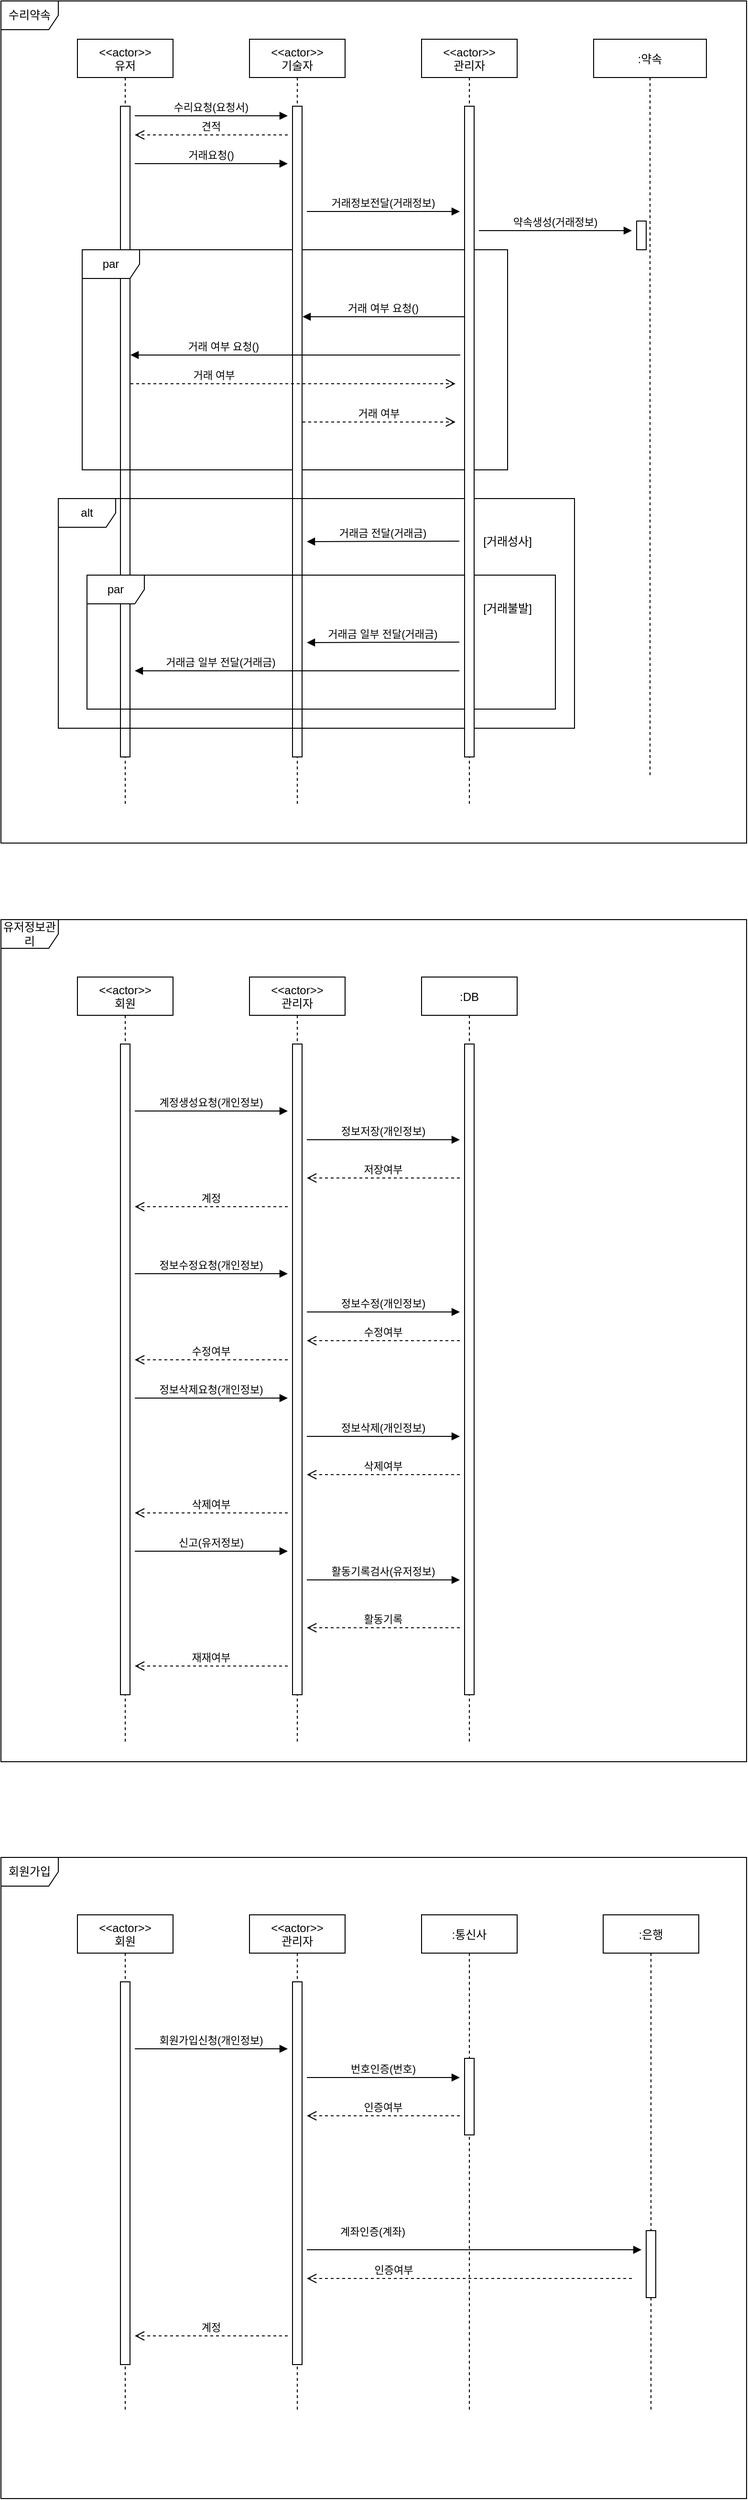<mxfile version="17.4.1" type="device"><diagram id="kgpKYQtTHZ0yAKxKKP6v" name="Page-1"><mxGraphModel dx="1209" dy="619" grid="1" gridSize="10" guides="1" tooltips="1" connect="1" arrows="1" fold="1" page="1" pageScale="1" pageWidth="850" pageHeight="1100" background="#FFFFFF" math="0" shadow="0"><root><mxCell id="0"/><mxCell id="1" parent="0"/><mxCell id="Zi-mt34cBFgiXNqnjZRn-52" value="유저정보관리" style="shape=umlFrame;whiteSpace=wrap;html=1;" parent="1" vertex="1"><mxGeometry x="40" y="1000" width="780" height="880" as="geometry"/></mxCell><mxCell id="Zi-mt34cBFgiXNqnjZRn-51" value="수리약속" style="shape=umlFrame;whiteSpace=wrap;html=1;" parent="1" vertex="1"><mxGeometry x="40" y="40" width="780" height="880" as="geometry"/></mxCell><mxCell id="3nuBFxr9cyL0pnOWT2aG-1" value="&lt;&lt;actor&gt;&gt;&#10;유저" style="shape=umlLifeline;perimeter=lifelinePerimeter;container=1;collapsible=0;recursiveResize=0;rounded=0;shadow=0;strokeWidth=1;size=40;" parent="1" vertex="1"><mxGeometry x="120" y="80" width="100" height="800" as="geometry"/></mxCell><mxCell id="3nuBFxr9cyL0pnOWT2aG-2" value="" style="points=[];perimeter=orthogonalPerimeter;rounded=0;shadow=0;strokeWidth=1;" parent="3nuBFxr9cyL0pnOWT2aG-1" vertex="1"><mxGeometry x="45" y="70" width="10" height="680" as="geometry"/></mxCell><mxCell id="Zi-mt34cBFgiXNqnjZRn-29" value="par" style="shape=umlFrame;whiteSpace=wrap;html=1;" parent="3nuBFxr9cyL0pnOWT2aG-1" vertex="1"><mxGeometry x="5" y="220" width="445" height="230" as="geometry"/></mxCell><mxCell id="3nuBFxr9cyL0pnOWT2aG-5" value="&lt;&lt;actor&gt;&gt;&#10;기술자" style="shape=umlLifeline;perimeter=lifelinePerimeter;container=1;collapsible=0;recursiveResize=0;rounded=0;shadow=0;strokeWidth=1;" parent="1" vertex="1"><mxGeometry x="300" y="80" width="100" height="800" as="geometry"/></mxCell><mxCell id="3nuBFxr9cyL0pnOWT2aG-6" value="" style="points=[];perimeter=orthogonalPerimeter;rounded=0;shadow=0;strokeWidth=1;" parent="3nuBFxr9cyL0pnOWT2aG-5" vertex="1"><mxGeometry x="45" y="70" width="10" height="680" as="geometry"/></mxCell><mxCell id="Zi-mt34cBFgiXNqnjZRn-42" value="par" style="shape=umlFrame;whiteSpace=wrap;html=1;" parent="3nuBFxr9cyL0pnOWT2aG-5" vertex="1"><mxGeometry x="-170" y="560" width="490" height="140" as="geometry"/></mxCell><mxCell id="Zi-mt34cBFgiXNqnjZRn-6" value="&lt;&lt;actor&gt;&gt;&#10;관리자" style="shape=umlLifeline;perimeter=lifelinePerimeter;container=1;collapsible=0;recursiveResize=0;rounded=0;shadow=0;strokeWidth=1;" parent="1" vertex="1"><mxGeometry x="480" y="80" width="100" height="800" as="geometry"/></mxCell><mxCell id="Zi-mt34cBFgiXNqnjZRn-49" value="alt" style="shape=umlFrame;whiteSpace=wrap;html=1;" parent="Zi-mt34cBFgiXNqnjZRn-6" vertex="1"><mxGeometry x="-380" y="480" width="540" height="240" as="geometry"/></mxCell><mxCell id="Zi-mt34cBFgiXNqnjZRn-7" value="" style="points=[];perimeter=orthogonalPerimeter;rounded=0;shadow=0;strokeWidth=1;" parent="Zi-mt34cBFgiXNqnjZRn-6" vertex="1"><mxGeometry x="45" y="70" width="10" height="680" as="geometry"/></mxCell><mxCell id="Zi-mt34cBFgiXNqnjZRn-36" value="[거래성사]" style="text;html=1;strokeColor=none;fillColor=none;align=center;verticalAlign=middle;whiteSpace=wrap;rounded=0;" parent="Zi-mt34cBFgiXNqnjZRn-6" vertex="1"><mxGeometry x="60" y="510" width="60" height="30" as="geometry"/></mxCell><mxCell id="Zi-mt34cBFgiXNqnjZRn-37" value="[거래불발]" style="text;html=1;strokeColor=none;fillColor=none;align=center;verticalAlign=middle;whiteSpace=wrap;rounded=0;" parent="Zi-mt34cBFgiXNqnjZRn-6" vertex="1"><mxGeometry x="60" y="580" width="60" height="30" as="geometry"/></mxCell><mxCell id="Zi-mt34cBFgiXNqnjZRn-39" value="거래금 전달(거래금)" style="verticalAlign=bottom;endArrow=block;shadow=0;strokeWidth=1;" parent="Zi-mt34cBFgiXNqnjZRn-6" edge="1"><mxGeometry relative="1" as="geometry"><mxPoint x="39.5" y="524.5" as="sourcePoint"/><mxPoint x="-120" y="525" as="targetPoint"/></mxGeometry></mxCell><mxCell id="Zi-mt34cBFgiXNqnjZRn-8" value=":약속" style="shape=umlLifeline;perimeter=lifelinePerimeter;container=1;collapsible=0;recursiveResize=0;rounded=0;shadow=0;strokeWidth=1;" parent="1" vertex="1"><mxGeometry x="660" y="80" width="118" height="770" as="geometry"/></mxCell><mxCell id="Zi-mt34cBFgiXNqnjZRn-9" value="" style="points=[];perimeter=orthogonalPerimeter;rounded=0;shadow=0;strokeWidth=1;" parent="Zi-mt34cBFgiXNqnjZRn-8" vertex="1"><mxGeometry x="45" y="190" width="10" height="30" as="geometry"/></mxCell><mxCell id="Zi-mt34cBFgiXNqnjZRn-50" value="" style="shape=image;html=1;verticalAlign=top;verticalLabelPosition=bottom;labelBackgroundColor=#ffffff;imageAspect=0;aspect=fixed;image=https://cdn0.iconfinder.com/data/icons/elasto-online-store/26/00-ELASTOFONT-STORE-READY_close-128.png;" parent="Zi-mt34cBFgiXNqnjZRn-8" vertex="1"><mxGeometry x="34" y="750" width="50" height="50" as="geometry"/></mxCell><mxCell id="Zi-mt34cBFgiXNqnjZRn-19" value="거래요청()" style="verticalAlign=bottom;endArrow=block;entryX=0;entryY=0;shadow=0;strokeWidth=1;" parent="1" edge="1"><mxGeometry relative="1" as="geometry"><mxPoint x="180" y="210.0" as="sourcePoint"/><mxPoint x="340" y="210.0" as="targetPoint"/></mxGeometry></mxCell><mxCell id="Zi-mt34cBFgiXNqnjZRn-20" value="약속생성(거래정보)" style="verticalAlign=bottom;endArrow=block;entryX=0;entryY=0;shadow=0;strokeWidth=1;" parent="1" edge="1"><mxGeometry relative="1" as="geometry"><mxPoint x="540" y="280.0" as="sourcePoint"/><mxPoint x="700" y="280.0" as="targetPoint"/></mxGeometry></mxCell><mxCell id="Zi-mt34cBFgiXNqnjZRn-21" value="수리요청(요청서)" style="verticalAlign=bottom;endArrow=block;entryX=0;entryY=0;shadow=0;strokeWidth=1;" parent="1" edge="1"><mxGeometry relative="1" as="geometry"><mxPoint x="180" y="160" as="sourcePoint"/><mxPoint x="340" y="160.0" as="targetPoint"/></mxGeometry></mxCell><mxCell id="Zi-mt34cBFgiXNqnjZRn-22" value="견적" style="verticalAlign=bottom;endArrow=open;dashed=1;endSize=8;exitX=0;exitY=0.95;shadow=0;strokeWidth=1;" parent="1" edge="1"><mxGeometry relative="1" as="geometry"><mxPoint x="180" y="180" as="targetPoint"/><mxPoint x="340" y="180.0" as="sourcePoint"/></mxGeometry></mxCell><mxCell id="Zi-mt34cBFgiXNqnjZRn-25" value="거래 여부 요청()" style="verticalAlign=bottom;endArrow=block;entryX=0;entryY=0;shadow=0;strokeWidth=1;" parent="1" edge="1"><mxGeometry relative="1" as="geometry"><mxPoint x="525" y="370.0" as="sourcePoint"/><mxPoint x="355.5" y="370.0" as="targetPoint"/></mxGeometry></mxCell><mxCell id="Zi-mt34cBFgiXNqnjZRn-26" value="거래 여부 요청()" style="verticalAlign=bottom;endArrow=block;shadow=0;strokeWidth=1;" parent="1" edge="1"><mxGeometry x="0.435" relative="1" as="geometry"><mxPoint x="520.5" y="410.0" as="sourcePoint"/><mxPoint x="175.5" y="410" as="targetPoint"/><mxPoint as="offset"/></mxGeometry></mxCell><mxCell id="Zi-mt34cBFgiXNqnjZRn-27" value="거래 여부" style="verticalAlign=bottom;endArrow=open;dashed=1;endSize=8;shadow=0;strokeWidth=1;" parent="1" edge="1"><mxGeometry x="-0.485" relative="1" as="geometry"><mxPoint x="515.5" y="440" as="targetPoint"/><mxPoint x="175.5" y="440" as="sourcePoint"/><mxPoint as="offset"/></mxGeometry></mxCell><mxCell id="Zi-mt34cBFgiXNqnjZRn-28" value="거래 여부" style="verticalAlign=bottom;endArrow=open;dashed=1;endSize=8;shadow=0;strokeWidth=1;" parent="1" edge="1"><mxGeometry relative="1" as="geometry"><mxPoint x="515.5" y="480" as="targetPoint"/><mxPoint x="355.5" y="480" as="sourcePoint"/></mxGeometry></mxCell><mxCell id="Zi-mt34cBFgiXNqnjZRn-40" value="거래금 일부 전달(거래금)" style="verticalAlign=bottom;endArrow=block;shadow=0;strokeWidth=1;" parent="1" edge="1"><mxGeometry relative="1" as="geometry"><mxPoint x="519.5" y="710" as="sourcePoint"/><mxPoint x="360" y="710.5" as="targetPoint"/></mxGeometry></mxCell><mxCell id="Zi-mt34cBFgiXNqnjZRn-41" value="거래금 일부 전달(거래금)" style="verticalAlign=bottom;endArrow=block;shadow=0;strokeWidth=1;" parent="1" edge="1"><mxGeometry x="0.47" relative="1" as="geometry"><mxPoint x="519.5" y="740" as="sourcePoint"/><mxPoint x="180" y="740" as="targetPoint"/><mxPoint as="offset"/></mxGeometry></mxCell><mxCell id="Zi-mt34cBFgiXNqnjZRn-53" value="&lt;&lt;actor&gt;&gt;&#10;회원" style="shape=umlLifeline;perimeter=lifelinePerimeter;container=1;collapsible=0;recursiveResize=0;rounded=0;shadow=0;strokeWidth=1;size=40;" parent="1" vertex="1"><mxGeometry x="120" y="1060" width="100" height="800" as="geometry"/></mxCell><mxCell id="Zi-mt34cBFgiXNqnjZRn-54" value="" style="points=[];perimeter=orthogonalPerimeter;rounded=0;shadow=0;strokeWidth=1;" parent="Zi-mt34cBFgiXNqnjZRn-53" vertex="1"><mxGeometry x="45" y="70" width="10" height="680" as="geometry"/></mxCell><mxCell id="Zi-mt34cBFgiXNqnjZRn-65" value="&lt;&lt;actor&gt;&gt;&#10;관리자" style="shape=umlLifeline;perimeter=lifelinePerimeter;container=1;collapsible=0;recursiveResize=0;rounded=0;shadow=0;strokeWidth=1;" parent="1" vertex="1"><mxGeometry x="300" y="1060" width="100" height="800" as="geometry"/></mxCell><mxCell id="Zi-mt34cBFgiXNqnjZRn-66" value="" style="points=[];perimeter=orthogonalPerimeter;rounded=0;shadow=0;strokeWidth=1;" parent="Zi-mt34cBFgiXNqnjZRn-65" vertex="1"><mxGeometry x="45" y="70" width="10" height="680" as="geometry"/></mxCell><mxCell id="Zi-mt34cBFgiXNqnjZRn-91" value="계정" style="verticalAlign=bottom;endArrow=open;dashed=1;endSize=8;exitX=0;exitY=0.95;shadow=0;strokeWidth=1;" parent="Zi-mt34cBFgiXNqnjZRn-65" edge="1"><mxGeometry relative="1" as="geometry"><mxPoint x="-120" y="240" as="targetPoint"/><mxPoint x="40" y="240" as="sourcePoint"/></mxGeometry></mxCell><mxCell id="Zi-mt34cBFgiXNqnjZRn-80" value=":DB" style="shape=umlLifeline;perimeter=lifelinePerimeter;container=1;collapsible=0;recursiveResize=0;rounded=0;shadow=0;strokeWidth=1;" parent="1" vertex="1"><mxGeometry x="480" y="1060" width="100" height="800" as="geometry"/></mxCell><mxCell id="Zi-mt34cBFgiXNqnjZRn-81" value="" style="points=[];perimeter=orthogonalPerimeter;rounded=0;shadow=0;strokeWidth=1;" parent="Zi-mt34cBFgiXNqnjZRn-80" vertex="1"><mxGeometry x="45" y="70" width="10" height="680" as="geometry"/></mxCell><mxCell id="Zi-mt34cBFgiXNqnjZRn-88" value="계정생성요청(개인정보)" style="verticalAlign=bottom;endArrow=block;entryX=0;entryY=0;shadow=0;strokeWidth=1;" parent="1" edge="1"><mxGeometry relative="1" as="geometry"><mxPoint x="180" y="1200" as="sourcePoint"/><mxPoint x="340" y="1200" as="targetPoint"/></mxGeometry></mxCell><mxCell id="Zi-mt34cBFgiXNqnjZRn-94" value="정보저장(개인정보)" style="verticalAlign=bottom;endArrow=block;entryX=0;entryY=0;shadow=0;strokeWidth=1;" parent="1" edge="1"><mxGeometry relative="1" as="geometry"><mxPoint x="360" y="1230" as="sourcePoint"/><mxPoint x="520" y="1230" as="targetPoint"/></mxGeometry></mxCell><mxCell id="Zi-mt34cBFgiXNqnjZRn-97" value="정보수정요청(개인정보)" style="verticalAlign=bottom;endArrow=block;entryX=0;entryY=0;shadow=0;strokeWidth=1;" parent="1" edge="1"><mxGeometry relative="1" as="geometry"><mxPoint x="180" y="1370" as="sourcePoint"/><mxPoint x="340" y="1370" as="targetPoint"/></mxGeometry></mxCell><mxCell id="Zi-mt34cBFgiXNqnjZRn-99" value="정보수정(개인정보)" style="verticalAlign=bottom;endArrow=block;entryX=0;entryY=0;shadow=0;strokeWidth=1;" parent="1" edge="1"><mxGeometry relative="1" as="geometry"><mxPoint x="360" y="1410" as="sourcePoint"/><mxPoint x="520" y="1410" as="targetPoint"/></mxGeometry></mxCell><mxCell id="Zi-mt34cBFgiXNqnjZRn-110" value="수정여부" style="verticalAlign=bottom;endArrow=open;dashed=1;endSize=8;exitX=0;exitY=0.95;shadow=0;strokeWidth=1;" parent="1" edge="1"><mxGeometry relative="1" as="geometry"><mxPoint x="180" y="1460" as="targetPoint"/><mxPoint x="340" y="1460" as="sourcePoint"/></mxGeometry></mxCell><mxCell id="Zi-mt34cBFgiXNqnjZRn-111" value="정보삭제요청(개인정보)" style="verticalAlign=bottom;endArrow=block;entryX=0;entryY=0;shadow=0;strokeWidth=1;" parent="1" edge="1"><mxGeometry relative="1" as="geometry"><mxPoint x="180" y="1500" as="sourcePoint"/><mxPoint x="340" y="1500" as="targetPoint"/></mxGeometry></mxCell><mxCell id="Zi-mt34cBFgiXNqnjZRn-113" value="정보삭제(개인정보)" style="verticalAlign=bottom;endArrow=block;entryX=0;entryY=0;shadow=0;strokeWidth=1;" parent="1" edge="1"><mxGeometry relative="1" as="geometry"><mxPoint x="360" y="1540" as="sourcePoint"/><mxPoint x="520" y="1540" as="targetPoint"/></mxGeometry></mxCell><mxCell id="Zi-mt34cBFgiXNqnjZRn-114" value="삭제여부" style="verticalAlign=bottom;endArrow=open;dashed=1;endSize=8;exitX=0;exitY=0.95;shadow=0;strokeWidth=1;" parent="1" edge="1"><mxGeometry relative="1" as="geometry"><mxPoint x="360" y="1580" as="targetPoint"/><mxPoint x="520" y="1580" as="sourcePoint"/></mxGeometry></mxCell><mxCell id="Zi-mt34cBFgiXNqnjZRn-115" value="삭제여부" style="verticalAlign=bottom;endArrow=open;dashed=1;endSize=8;exitX=0;exitY=0.95;shadow=0;strokeWidth=1;" parent="1" edge="1"><mxGeometry relative="1" as="geometry"><mxPoint x="180" y="1620" as="targetPoint"/><mxPoint x="340" y="1620" as="sourcePoint"/></mxGeometry></mxCell><mxCell id="Zi-mt34cBFgiXNqnjZRn-116" value="신고(유저정보)" style="verticalAlign=bottom;endArrow=block;entryX=0;entryY=0;shadow=0;strokeWidth=1;" parent="1" edge="1"><mxGeometry relative="1" as="geometry"><mxPoint x="180" y="1660" as="sourcePoint"/><mxPoint x="340" y="1660" as="targetPoint"/></mxGeometry></mxCell><mxCell id="Zi-mt34cBFgiXNqnjZRn-117" value="활동기록검사(유저정보)" style="verticalAlign=bottom;endArrow=block;entryX=0;entryY=0;shadow=0;strokeWidth=1;" parent="1" edge="1"><mxGeometry relative="1" as="geometry"><mxPoint x="360" y="1690" as="sourcePoint"/><mxPoint x="520" y="1690" as="targetPoint"/></mxGeometry></mxCell><mxCell id="Zi-mt34cBFgiXNqnjZRn-118" value="활동기록" style="verticalAlign=bottom;endArrow=open;dashed=1;endSize=8;exitX=0;exitY=0.95;shadow=0;strokeWidth=1;" parent="1" edge="1"><mxGeometry relative="1" as="geometry"><mxPoint x="360" y="1740" as="targetPoint"/><mxPoint x="520" y="1740" as="sourcePoint"/></mxGeometry></mxCell><mxCell id="Zi-mt34cBFgiXNqnjZRn-119" value="재재여부" style="verticalAlign=bottom;endArrow=open;dashed=1;endSize=8;exitX=0;exitY=0.95;shadow=0;strokeWidth=1;" parent="1" edge="1"><mxGeometry relative="1" as="geometry"><mxPoint x="180" y="1780" as="targetPoint"/><mxPoint x="340" y="1780" as="sourcePoint"/></mxGeometry></mxCell><mxCell id="Zi-mt34cBFgiXNqnjZRn-120" value="저장여부" style="verticalAlign=bottom;endArrow=open;dashed=1;endSize=8;exitX=0;exitY=0.95;shadow=0;strokeWidth=1;" parent="1" edge="1"><mxGeometry relative="1" as="geometry"><mxPoint x="360" y="1270" as="targetPoint"/><mxPoint x="520" y="1270" as="sourcePoint"/></mxGeometry></mxCell><mxCell id="Zi-mt34cBFgiXNqnjZRn-121" value="수정여부" style="verticalAlign=bottom;endArrow=open;dashed=1;endSize=8;exitX=0;exitY=0.95;shadow=0;strokeWidth=1;" parent="1" edge="1"><mxGeometry relative="1" as="geometry"><mxPoint x="360" y="1440" as="targetPoint"/><mxPoint x="520" y="1440" as="sourcePoint"/></mxGeometry></mxCell><mxCell id="Zi-mt34cBFgiXNqnjZRn-123" value="회원가입" style="shape=umlFrame;whiteSpace=wrap;html=1;" parent="1" vertex="1"><mxGeometry x="40" y="1980" width="780" height="670" as="geometry"/></mxCell><mxCell id="Zi-mt34cBFgiXNqnjZRn-124" value="&lt;&lt;actor&gt;&gt;&#10;회원" style="shape=umlLifeline;perimeter=lifelinePerimeter;container=1;collapsible=0;recursiveResize=0;rounded=0;shadow=0;strokeWidth=1;size=40;" parent="1" vertex="1"><mxGeometry x="120" y="2040" width="100" height="520" as="geometry"/></mxCell><mxCell id="Zi-mt34cBFgiXNqnjZRn-125" value="" style="points=[];perimeter=orthogonalPerimeter;rounded=0;shadow=0;strokeWidth=1;" parent="Zi-mt34cBFgiXNqnjZRn-124" vertex="1"><mxGeometry x="45" y="70" width="10" height="400" as="geometry"/></mxCell><mxCell id="Zi-mt34cBFgiXNqnjZRn-126" value="&lt;&lt;actor&gt;&gt;&#10;관리자" style="shape=umlLifeline;perimeter=lifelinePerimeter;container=1;collapsible=0;recursiveResize=0;rounded=0;shadow=0;strokeWidth=1;" parent="1" vertex="1"><mxGeometry x="300" y="2040" width="100" height="520" as="geometry"/></mxCell><mxCell id="Zi-mt34cBFgiXNqnjZRn-127" value="" style="points=[];perimeter=orthogonalPerimeter;rounded=0;shadow=0;strokeWidth=1;" parent="Zi-mt34cBFgiXNqnjZRn-126" vertex="1"><mxGeometry x="45" y="70" width="10" height="400" as="geometry"/></mxCell><mxCell id="Zi-mt34cBFgiXNqnjZRn-129" value=":통신사" style="shape=umlLifeline;perimeter=lifelinePerimeter;container=1;collapsible=0;recursiveResize=0;rounded=0;shadow=0;strokeWidth=1;" parent="1" vertex="1"><mxGeometry x="480" y="2040" width="100" height="520" as="geometry"/></mxCell><mxCell id="Zi-mt34cBFgiXNqnjZRn-130" value="" style="points=[];perimeter=orthogonalPerimeter;rounded=0;shadow=0;strokeWidth=1;" parent="Zi-mt34cBFgiXNqnjZRn-129" vertex="1"><mxGeometry x="45" y="150" width="10" height="80" as="geometry"/></mxCell><mxCell id="Zi-mt34cBFgiXNqnjZRn-131" value="회원가입신청(개인정보)" style="verticalAlign=bottom;endArrow=block;entryX=0;entryY=0;shadow=0;strokeWidth=1;" parent="1" edge="1"><mxGeometry relative="1" as="geometry"><mxPoint x="180" y="2180" as="sourcePoint"/><mxPoint x="340" y="2180" as="targetPoint"/></mxGeometry></mxCell><mxCell id="Zi-mt34cBFgiXNqnjZRn-132" value="번호인증(번호)" style="verticalAlign=bottom;endArrow=block;entryX=0;entryY=0;shadow=0;strokeWidth=1;" parent="1" edge="1"><mxGeometry relative="1" as="geometry"><mxPoint x="360" y="2210" as="sourcePoint"/><mxPoint x="520" y="2210" as="targetPoint"/></mxGeometry></mxCell><mxCell id="Zi-mt34cBFgiXNqnjZRn-144" value="인증여부" style="verticalAlign=bottom;endArrow=open;dashed=1;endSize=8;exitX=0;exitY=0.95;shadow=0;strokeWidth=1;" parent="1" edge="1"><mxGeometry relative="1" as="geometry"><mxPoint x="360" y="2250" as="targetPoint"/><mxPoint x="520" y="2250" as="sourcePoint"/></mxGeometry></mxCell><mxCell id="Zi-mt34cBFgiXNqnjZRn-145" value="인증여부" style="verticalAlign=bottom;endArrow=open;dashed=1;endSize=8;shadow=0;strokeWidth=1;" parent="1" edge="1"><mxGeometry x="0.471" relative="1" as="geometry"><mxPoint x="360" y="2420" as="targetPoint"/><mxPoint x="700" y="2420" as="sourcePoint"/><mxPoint x="1" as="offset"/></mxGeometry></mxCell><mxCell id="Zi-mt34cBFgiXNqnjZRn-146" value=":은행" style="shape=umlLifeline;perimeter=lifelinePerimeter;container=1;collapsible=0;recursiveResize=0;rounded=0;shadow=0;strokeWidth=1;" parent="1" vertex="1"><mxGeometry x="670" y="2040" width="100" height="520" as="geometry"/></mxCell><mxCell id="Zi-mt34cBFgiXNqnjZRn-147" value="" style="points=[];perimeter=orthogonalPerimeter;rounded=0;shadow=0;strokeWidth=1;" parent="Zi-mt34cBFgiXNqnjZRn-146" vertex="1"><mxGeometry x="45" y="330" width="10" height="70" as="geometry"/></mxCell><mxCell id="Zi-mt34cBFgiXNqnjZRn-152" value="계좌인증(계좌)" style="verticalAlign=bottom;endArrow=block;entryX=0.859;entryY=0.612;shadow=0;strokeWidth=1;entryDx=0;entryDy=0;entryPerimeter=0;" parent="1" target="Zi-mt34cBFgiXNqnjZRn-123" edge="1"><mxGeometry x="-0.6" y="10" relative="1" as="geometry"><mxPoint x="360" y="2390" as="sourcePoint"/><mxPoint x="520" y="2390" as="targetPoint"/><mxPoint x="-1" as="offset"/></mxGeometry></mxCell><mxCell id="Zi-mt34cBFgiXNqnjZRn-154" value="계정" style="verticalAlign=bottom;endArrow=open;dashed=1;endSize=8;exitX=0;exitY=0.95;shadow=0;strokeWidth=1;" parent="1" edge="1"><mxGeometry relative="1" as="geometry"><mxPoint x="180" y="2480" as="targetPoint"/><mxPoint x="340" y="2480" as="sourcePoint"/></mxGeometry></mxCell><mxCell id="Zi-mt34cBFgiXNqnjZRn-155" value="거래정보전달(거래정보)" style="verticalAlign=bottom;endArrow=block;entryX=0;entryY=0;shadow=0;strokeWidth=1;" parent="1" edge="1"><mxGeometry relative="1" as="geometry"><mxPoint x="360" y="260" as="sourcePoint"/><mxPoint x="520" y="260" as="targetPoint"/></mxGeometry></mxCell></root></mxGraphModel></diagram></mxfile>